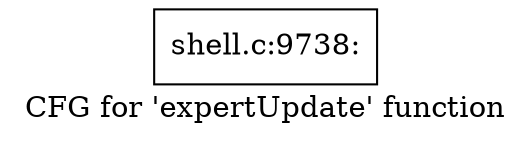 digraph "CFG for 'expertUpdate' function" {
	label="CFG for 'expertUpdate' function";

	Node0x560276c2d0e0 [shape=record,label="{shell.c:9738:}"];
}
